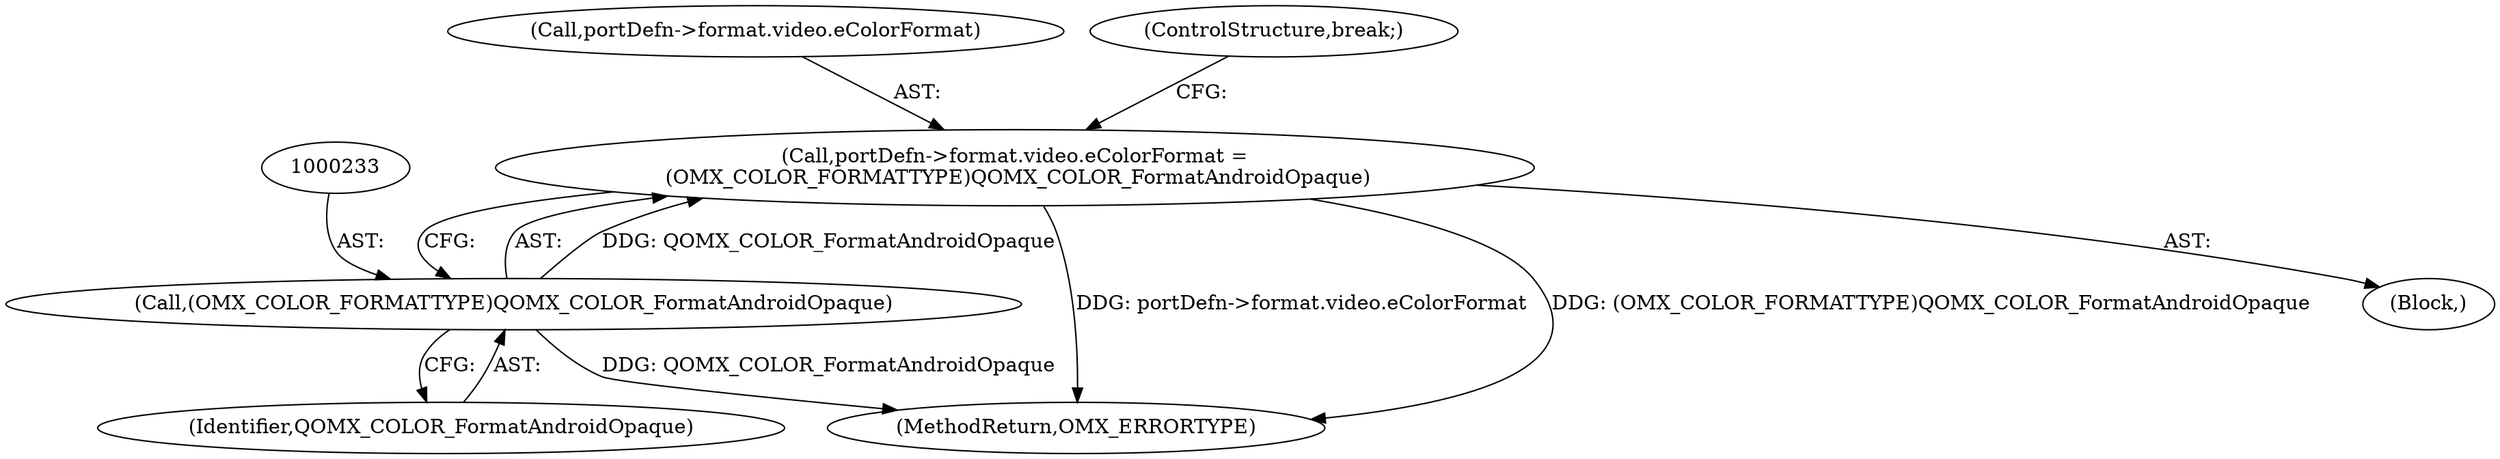 digraph "0_Android_560ccdb509a7b86186fac0fce1b25bd9a3e6a6e8_5@pointer" {
"1000224" [label="(Call,portDefn->format.video.eColorFormat =\n (OMX_COLOR_FORMATTYPE)QOMX_COLOR_FormatAndroidOpaque)"];
"1000232" [label="(Call,(OMX_COLOR_FORMATTYPE)QOMX_COLOR_FormatAndroidOpaque)"];
"1000225" [label="(Call,portDefn->format.video.eColorFormat)"];
"1000232" [label="(Call,(OMX_COLOR_FORMATTYPE)QOMX_COLOR_FormatAndroidOpaque)"];
"1001444" [label="(MethodReturn,OMX_ERRORTYPE)"];
"1000296" [label="(ControlStructure,break;)"];
"1000223" [label="(Block,)"];
"1000224" [label="(Call,portDefn->format.video.eColorFormat =\n (OMX_COLOR_FORMATTYPE)QOMX_COLOR_FormatAndroidOpaque)"];
"1000234" [label="(Identifier,QOMX_COLOR_FormatAndroidOpaque)"];
"1000224" -> "1000223"  [label="AST: "];
"1000224" -> "1000232"  [label="CFG: "];
"1000225" -> "1000224"  [label="AST: "];
"1000232" -> "1000224"  [label="AST: "];
"1000296" -> "1000224"  [label="CFG: "];
"1000224" -> "1001444"  [label="DDG: portDefn->format.video.eColorFormat"];
"1000224" -> "1001444"  [label="DDG: (OMX_COLOR_FORMATTYPE)QOMX_COLOR_FormatAndroidOpaque"];
"1000232" -> "1000224"  [label="DDG: QOMX_COLOR_FormatAndroidOpaque"];
"1000232" -> "1000234"  [label="CFG: "];
"1000233" -> "1000232"  [label="AST: "];
"1000234" -> "1000232"  [label="AST: "];
"1000232" -> "1001444"  [label="DDG: QOMX_COLOR_FormatAndroidOpaque"];
}
